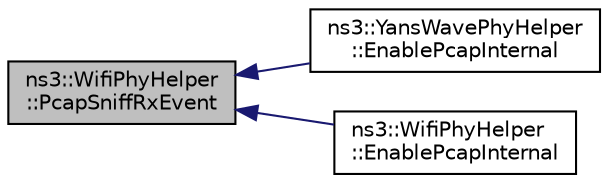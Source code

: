 digraph "ns3::WifiPhyHelper::PcapSniffRxEvent"
{
  edge [fontname="Helvetica",fontsize="10",labelfontname="Helvetica",labelfontsize="10"];
  node [fontname="Helvetica",fontsize="10",shape=record];
  rankdir="LR";
  Node1 [label="ns3::WifiPhyHelper\l::PcapSniffRxEvent",height=0.2,width=0.4,color="black", fillcolor="grey75", style="filled", fontcolor="black"];
  Node1 -> Node2 [dir="back",color="midnightblue",fontsize="10",style="solid"];
  Node2 [label="ns3::YansWavePhyHelper\l::EnablePcapInternal",height=0.2,width=0.4,color="black", fillcolor="white", style="filled",URL="$da/d63/classns3_1_1YansWavePhyHelper.html#a6bcc70f08dc2e44676089f334c4345b0",tooltip="Enable pcap output the indicated net device. "];
  Node1 -> Node3 [dir="back",color="midnightblue",fontsize="10",style="solid"];
  Node3 [label="ns3::WifiPhyHelper\l::EnablePcapInternal",height=0.2,width=0.4,color="black", fillcolor="white", style="filled",URL="$d5/df8/classns3_1_1WifiPhyHelper.html#a1d0dc819ef2e257409b6b84924d07085",tooltip="Enable pcap output the indicated net device. "];
}
